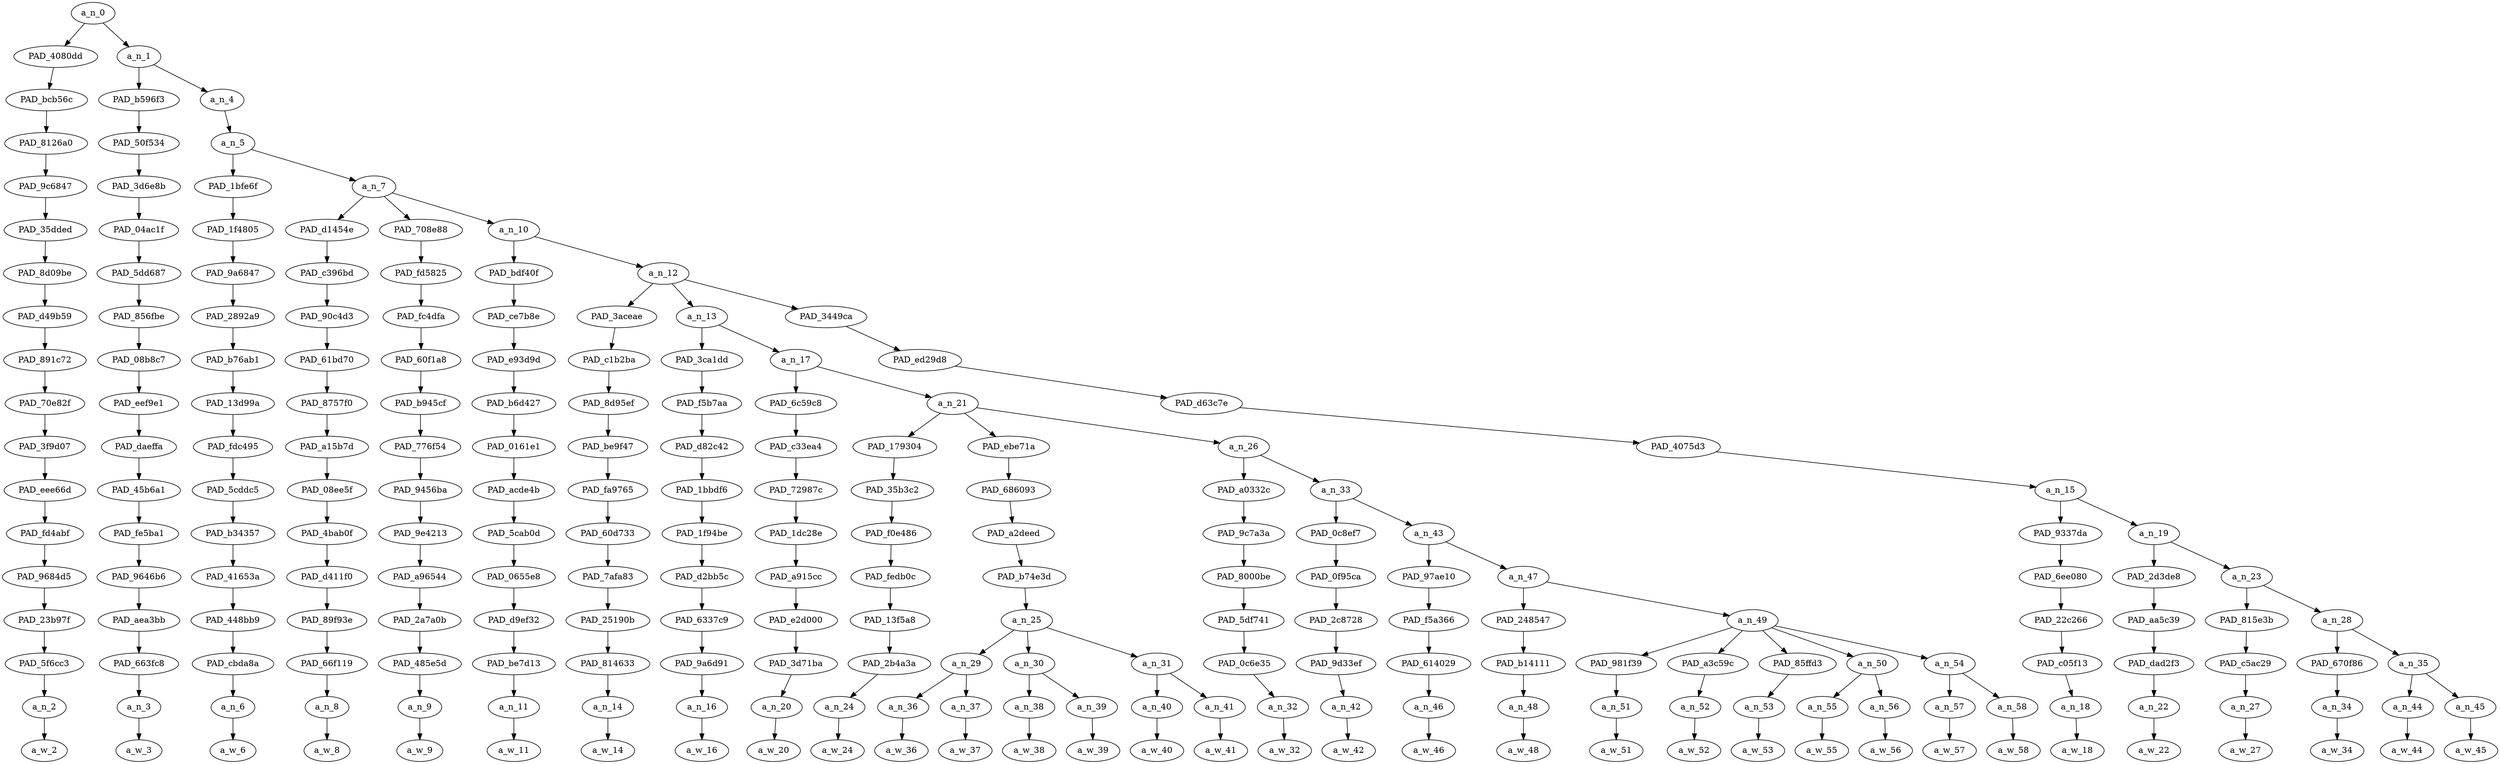 strict digraph "" {
	a_n_0	[div_dir=1,
		index=0,
		level=17,
		pos="16.82421875,17!",
		text_span="[0, 1, 2, 3, 4, 5, 6, 7, 8, 9, 10, 11, 12, 13, 14, 15, 16, 17, 18, 19, 20, 21, 22, 23, 24, 25, 26, 27, 28, 29, 30, 31, 32]",
		value=1.00000000];
	PAD_4080dd	[div_dir=-1,
		index=1,
		level=16,
		pos="32.0,16!",
		text_span="[32]",
		value=0.05615625];
	a_n_0 -> PAD_4080dd;
	a_n_1	[div_dir=1,
		index=0,
		level=16,
		pos="1.6484375,16!",
		text_span="[0, 1, 2, 3, 4, 5, 6, 7, 8, 9, 10, 11, 12, 13, 14, 15, 16, 17, 18, 19, 20, 21, 22, 23, 24, 25, 26, 27, 28, 29, 30, 31]",
		value=0.94365416];
	a_n_0 -> a_n_1;
	PAD_bcb56c	[div_dir=-1,
		index=2,
		level=15,
		pos="32.0,15!",
		text_span="[32]",
		value=0.05615625];
	PAD_4080dd -> PAD_bcb56c;
	PAD_8126a0	[div_dir=-1,
		index=2,
		level=14,
		pos="32.0,14!",
		text_span="[32]",
		value=0.05615625];
	PAD_bcb56c -> PAD_8126a0;
	PAD_9c6847	[div_dir=-1,
		index=3,
		level=13,
		pos="32.0,13!",
		text_span="[32]",
		value=0.05615625];
	PAD_8126a0 -> PAD_9c6847;
	PAD_35dded	[div_dir=-1,
		index=5,
		level=12,
		pos="32.0,12!",
		text_span="[32]",
		value=0.05615625];
	PAD_9c6847 -> PAD_35dded;
	PAD_8d09be	[div_dir=-1,
		index=6,
		level=11,
		pos="32.0,11!",
		text_span="[32]",
		value=0.05615625];
	PAD_35dded -> PAD_8d09be;
	PAD_d49b59	[div_dir=-1,
		index=8,
		level=10,
		pos="32.0,10!",
		text_span="[32]",
		value=0.05615625];
	PAD_8d09be -> PAD_d49b59;
	PAD_891c72	[div_dir=-1,
		index=9,
		level=9,
		pos="32.0,9!",
		text_span="[32]",
		value=0.05615625];
	PAD_d49b59 -> PAD_891c72;
	PAD_70e82f	[div_dir=-1,
		index=10,
		level=8,
		pos="32.0,8!",
		text_span="[32]",
		value=0.05615625];
	PAD_891c72 -> PAD_70e82f;
	PAD_3f9d07	[div_dir=-1,
		index=12,
		level=7,
		pos="32.0,7!",
		text_span="[32]",
		value=0.05615625];
	PAD_70e82f -> PAD_3f9d07;
	PAD_eee66d	[div_dir=-1,
		index=13,
		level=6,
		pos="32.0,6!",
		text_span="[32]",
		value=0.05615625];
	PAD_3f9d07 -> PAD_eee66d;
	PAD_fd4abf	[div_dir=-1,
		index=15,
		level=5,
		pos="32.0,5!",
		text_span="[32]",
		value=0.05615625];
	PAD_eee66d -> PAD_fd4abf;
	PAD_9684d5	[div_dir=-1,
		index=17,
		level=4,
		pos="32.0,4!",
		text_span="[32]",
		value=0.05615625];
	PAD_fd4abf -> PAD_9684d5;
	PAD_23b97f	[div_dir=-1,
		index=19,
		level=3,
		pos="32.0,3!",
		text_span="[32]",
		value=0.05615625];
	PAD_9684d5 -> PAD_23b97f;
	PAD_5f6cc3	[div_dir=-1,
		index=26,
		level=2,
		pos="32.0,2!",
		text_span="[32]",
		value=0.05615625];
	PAD_23b97f -> PAD_5f6cc3;
	a_n_2	[div_dir=-1,
		index=32,
		level=1,
		pos="32.0,1!",
		text_span="[32]",
		value=0.05615625];
	PAD_5f6cc3 -> a_n_2;
	a_w_2	[div_dir=0,
		index=32,
		level=0,
		pos="32,0!",
		text_span="[32]",
		value=🤔];
	a_n_2 -> a_w_2;
	PAD_b596f3	[div_dir=-1,
		index=0,
		level=15,
		pos="0.0,15!",
		text_span="[0]",
		value=0.03396525];
	a_n_1 -> PAD_b596f3;
	a_n_4	[div_dir=1,
		index=1,
		level=15,
		pos="3.296875,15!",
		text_span="[1, 2, 3, 4, 5, 6, 7, 8, 9, 10, 11, 12, 13, 14, 15, 16, 17, 18, 19, 20, 21, 22, 23, 24, 25, 26, 27, 28, 29, 30, 31]",
		value=0.90949479];
	a_n_1 -> a_n_4;
	PAD_50f534	[div_dir=-1,
		index=0,
		level=14,
		pos="0.0,14!",
		text_span="[0]",
		value=0.03396525];
	PAD_b596f3 -> PAD_50f534;
	PAD_3d6e8b	[div_dir=-1,
		index=0,
		level=13,
		pos="0.0,13!",
		text_span="[0]",
		value=0.03396525];
	PAD_50f534 -> PAD_3d6e8b;
	PAD_04ac1f	[div_dir=-1,
		index=0,
		level=12,
		pos="0.0,12!",
		text_span="[0]",
		value=0.03396525];
	PAD_3d6e8b -> PAD_04ac1f;
	PAD_5dd687	[div_dir=-1,
		index=0,
		level=11,
		pos="0.0,11!",
		text_span="[0]",
		value=0.03396525];
	PAD_04ac1f -> PAD_5dd687;
	PAD_856fbe	[div_dir=-1,
		index=0,
		level=10,
		pos="0.0,10!",
		text_span="[0]",
		value=0.03396525];
	PAD_5dd687 -> PAD_856fbe;
	PAD_08b8c7	[div_dir=-1,
		index=0,
		level=9,
		pos="0.0,9!",
		text_span="[0]",
		value=0.03396525];
	PAD_856fbe -> PAD_08b8c7;
	PAD_eef9e1	[div_dir=-1,
		index=0,
		level=8,
		pos="0.0,8!",
		text_span="[0]",
		value=0.03396525];
	PAD_08b8c7 -> PAD_eef9e1;
	PAD_daeffa	[div_dir=-1,
		index=0,
		level=7,
		pos="0.0,7!",
		text_span="[0]",
		value=0.03396525];
	PAD_eef9e1 -> PAD_daeffa;
	PAD_45b6a1	[div_dir=-1,
		index=0,
		level=6,
		pos="0.0,6!",
		text_span="[0]",
		value=0.03396525];
	PAD_daeffa -> PAD_45b6a1;
	PAD_fe5ba1	[div_dir=-1,
		index=0,
		level=5,
		pos="0.0,5!",
		text_span="[0]",
		value=0.03396525];
	PAD_45b6a1 -> PAD_fe5ba1;
	PAD_9646b6	[div_dir=-1,
		index=0,
		level=4,
		pos="0.0,4!",
		text_span="[0]",
		value=0.03396525];
	PAD_fe5ba1 -> PAD_9646b6;
	PAD_aea3bb	[div_dir=-1,
		index=0,
		level=3,
		pos="0.0,3!",
		text_span="[0]",
		value=0.03396525];
	PAD_9646b6 -> PAD_aea3bb;
	PAD_663fc8	[div_dir=-1,
		index=0,
		level=2,
		pos="0.0,2!",
		text_span="[0]",
		value=0.03396525];
	PAD_aea3bb -> PAD_663fc8;
	a_n_3	[div_dir=-1,
		index=0,
		level=1,
		pos="0.0,1!",
		text_span="[0]",
		value=0.03396525];
	PAD_663fc8 -> a_n_3;
	a_w_3	[div_dir=0,
		index=0,
		level=0,
		pos="0,0!",
		text_span="[0]",
		value=what];
	a_n_3 -> a_w_3;
	a_n_5	[div_dir=1,
		index=1,
		level=14,
		pos="3.296875,14!",
		text_span="[1, 2, 3, 4, 5, 6, 7, 8, 9, 10, 11, 12, 13, 14, 15, 16, 17, 18, 19, 20, 21, 22, 23, 24, 25, 26, 27, 28, 29, 30, 31]",
		value=0.90927951];
	a_n_4 -> a_n_5;
	PAD_1bfe6f	[div_dir=1,
		index=1,
		level=13,
		pos="1.0,13!",
		text_span="[1]",
		value=0.02795535];
	a_n_5 -> PAD_1bfe6f;
	a_n_7	[div_dir=1,
		index=2,
		level=13,
		pos="5.59375,13!",
		text_span="[2, 3, 4, 5, 6, 7, 8, 9, 10, 11, 12, 13, 14, 15, 16, 17, 18, 19, 20, 21, 22, 23, 24, 25, 26, 27, 28, 29, 30, 31]",
		value=0.88110889];
	a_n_5 -> a_n_7;
	PAD_1f4805	[div_dir=1,
		index=1,
		level=12,
		pos="1.0,12!",
		text_span="[1]",
		value=0.02795535];
	PAD_1bfe6f -> PAD_1f4805;
	PAD_9a6847	[div_dir=1,
		index=1,
		level=11,
		pos="1.0,11!",
		text_span="[1]",
		value=0.02795535];
	PAD_1f4805 -> PAD_9a6847;
	PAD_2892a9	[div_dir=1,
		index=1,
		level=10,
		pos="1.0,10!",
		text_span="[1]",
		value=0.02795535];
	PAD_9a6847 -> PAD_2892a9;
	PAD_b76ab1	[div_dir=1,
		index=1,
		level=9,
		pos="1.0,9!",
		text_span="[1]",
		value=0.02795535];
	PAD_2892a9 -> PAD_b76ab1;
	PAD_13d99a	[div_dir=1,
		index=1,
		level=8,
		pos="1.0,8!",
		text_span="[1]",
		value=0.02795535];
	PAD_b76ab1 -> PAD_13d99a;
	PAD_fdc495	[div_dir=1,
		index=1,
		level=7,
		pos="1.0,7!",
		text_span="[1]",
		value=0.02795535];
	PAD_13d99a -> PAD_fdc495;
	PAD_5cddc5	[div_dir=1,
		index=1,
		level=6,
		pos="1.0,6!",
		text_span="[1]",
		value=0.02795535];
	PAD_fdc495 -> PAD_5cddc5;
	PAD_b34357	[div_dir=1,
		index=1,
		level=5,
		pos="1.0,5!",
		text_span="[1]",
		value=0.02795535];
	PAD_5cddc5 -> PAD_b34357;
	PAD_41653a	[div_dir=1,
		index=1,
		level=4,
		pos="1.0,4!",
		text_span="[1]",
		value=0.02795535];
	PAD_b34357 -> PAD_41653a;
	PAD_448bb9	[div_dir=1,
		index=1,
		level=3,
		pos="1.0,3!",
		text_span="[1]",
		value=0.02795535];
	PAD_41653a -> PAD_448bb9;
	PAD_cbda8a	[div_dir=1,
		index=1,
		level=2,
		pos="1.0,2!",
		text_span="[1]",
		value=0.02795535];
	PAD_448bb9 -> PAD_cbda8a;
	a_n_6	[div_dir=1,
		index=1,
		level=1,
		pos="1.0,1!",
		text_span="[1]",
		value=0.02795535];
	PAD_cbda8a -> a_n_6;
	a_w_6	[div_dir=0,
		index=1,
		level=0,
		pos="1,0!",
		text_span="[1]",
		value=are];
	a_n_6 -> a_w_6;
	PAD_d1454e	[div_dir=1,
		index=2,
		level=12,
		pos="2.0,12!",
		text_span="[2]",
		value=0.02827298];
	a_n_7 -> PAD_d1454e;
	PAD_708e88	[div_dir=-1,
		index=3,
		level=12,
		pos="3.0,12!",
		text_span="[3]",
		value=0.03898736];
	a_n_7 -> PAD_708e88;
	a_n_10	[div_dir=1,
		index=4,
		level=12,
		pos="11.78125,12!",
		text_span="[4, 5, 6, 7, 8, 9, 10, 11, 12, 13, 14, 15, 16, 17, 18, 19, 20, 21, 22, 23, 24, 25, 26, 27, 28, 29, 30, 31]",
		value=0.81364826];
	a_n_7 -> a_n_10;
	PAD_c396bd	[div_dir=1,
		index=2,
		level=11,
		pos="2.0,11!",
		text_span="[2]",
		value=0.02827298];
	PAD_d1454e -> PAD_c396bd;
	PAD_90c4d3	[div_dir=1,
		index=2,
		level=10,
		pos="2.0,10!",
		text_span="[2]",
		value=0.02827298];
	PAD_c396bd -> PAD_90c4d3;
	PAD_61bd70	[div_dir=1,
		index=2,
		level=9,
		pos="2.0,9!",
		text_span="[2]",
		value=0.02827298];
	PAD_90c4d3 -> PAD_61bd70;
	PAD_8757f0	[div_dir=1,
		index=2,
		level=8,
		pos="2.0,8!",
		text_span="[2]",
		value=0.02827298];
	PAD_61bd70 -> PAD_8757f0;
	PAD_a15b7d	[div_dir=1,
		index=2,
		level=7,
		pos="2.0,7!",
		text_span="[2]",
		value=0.02827298];
	PAD_8757f0 -> PAD_a15b7d;
	PAD_08ee5f	[div_dir=1,
		index=2,
		level=6,
		pos="2.0,6!",
		text_span="[2]",
		value=0.02827298];
	PAD_a15b7d -> PAD_08ee5f;
	PAD_4bab0f	[div_dir=1,
		index=2,
		level=5,
		pos="2.0,5!",
		text_span="[2]",
		value=0.02827298];
	PAD_08ee5f -> PAD_4bab0f;
	PAD_d411f0	[div_dir=1,
		index=2,
		level=4,
		pos="2.0,4!",
		text_span="[2]",
		value=0.02827298];
	PAD_4bab0f -> PAD_d411f0;
	PAD_89f93e	[div_dir=1,
		index=2,
		level=3,
		pos="2.0,3!",
		text_span="[2]",
		value=0.02827298];
	PAD_d411f0 -> PAD_89f93e;
	PAD_66f119	[div_dir=1,
		index=2,
		level=2,
		pos="2.0,2!",
		text_span="[2]",
		value=0.02827298];
	PAD_89f93e -> PAD_66f119;
	a_n_8	[div_dir=1,
		index=2,
		level=1,
		pos="2.0,1!",
		text_span="[2]",
		value=0.02827298];
	PAD_66f119 -> a_n_8;
	a_w_8	[div_dir=0,
		index=2,
		level=0,
		pos="2,0!",
		text_span="[2]",
		value=the];
	a_n_8 -> a_w_8;
	PAD_fd5825	[div_dir=-1,
		index=3,
		level=11,
		pos="3.0,11!",
		text_span="[3]",
		value=0.03898736];
	PAD_708e88 -> PAD_fd5825;
	PAD_fc4dfa	[div_dir=-1,
		index=3,
		level=10,
		pos="3.0,10!",
		text_span="[3]",
		value=0.03898736];
	PAD_fd5825 -> PAD_fc4dfa;
	PAD_60f1a8	[div_dir=-1,
		index=3,
		level=9,
		pos="3.0,9!",
		text_span="[3]",
		value=0.03898736];
	PAD_fc4dfa -> PAD_60f1a8;
	PAD_b945cf	[div_dir=-1,
		index=3,
		level=8,
		pos="3.0,8!",
		text_span="[3]",
		value=0.03898736];
	PAD_60f1a8 -> PAD_b945cf;
	PAD_776f54	[div_dir=-1,
		index=3,
		level=7,
		pos="3.0,7!",
		text_span="[3]",
		value=0.03898736];
	PAD_b945cf -> PAD_776f54;
	PAD_9456ba	[div_dir=-1,
		index=3,
		level=6,
		pos="3.0,6!",
		text_span="[3]",
		value=0.03898736];
	PAD_776f54 -> PAD_9456ba;
	PAD_9e4213	[div_dir=-1,
		index=3,
		level=5,
		pos="3.0,5!",
		text_span="[3]",
		value=0.03898736];
	PAD_9456ba -> PAD_9e4213;
	PAD_a96544	[div_dir=-1,
		index=3,
		level=4,
		pos="3.0,4!",
		text_span="[3]",
		value=0.03898736];
	PAD_9e4213 -> PAD_a96544;
	PAD_2a7a0b	[div_dir=-1,
		index=3,
		level=3,
		pos="3.0,3!",
		text_span="[3]",
		value=0.03898736];
	PAD_a96544 -> PAD_2a7a0b;
	PAD_485e5d	[div_dir=-1,
		index=3,
		level=2,
		pos="3.0,2!",
		text_span="[3]",
		value=0.03898736];
	PAD_2a7a0b -> PAD_485e5d;
	a_n_9	[div_dir=-1,
		index=3,
		level=1,
		pos="3.0,1!",
		text_span="[3]",
		value=0.03898736];
	PAD_485e5d -> a_n_9;
	a_w_9	[div_dir=0,
		index=3,
		level=0,
		pos="3,0!",
		text_span="[3]",
		value=odds];
	a_n_9 -> a_w_9;
	PAD_bdf40f	[div_dir=-1,
		index=4,
		level=11,
		pos="4.0,11!",
		text_span="[4]",
		value=0.02332048];
	a_n_10 -> PAD_bdf40f;
	a_n_12	[div_dir=1,
		index=5,
		level=11,
		pos="19.5625,11!",
		text_span="[5, 6, 7, 8, 9, 10, 11, 12, 13, 14, 15, 16, 17, 18, 19, 20, 21, 22, 23, 24, 25, 26, 27, 28, 29, 30, 31]",
		value=0.79009900];
	a_n_10 -> a_n_12;
	PAD_ce7b8e	[div_dir=-1,
		index=4,
		level=10,
		pos="4.0,10!",
		text_span="[4]",
		value=0.02332048];
	PAD_bdf40f -> PAD_ce7b8e;
	PAD_e93d9d	[div_dir=-1,
		index=4,
		level=9,
		pos="4.0,9!",
		text_span="[4]",
		value=0.02332048];
	PAD_ce7b8e -> PAD_e93d9d;
	PAD_b6d427	[div_dir=-1,
		index=4,
		level=8,
		pos="4.0,8!",
		text_span="[4]",
		value=0.02332048];
	PAD_e93d9d -> PAD_b6d427;
	PAD_0161e1	[div_dir=-1,
		index=4,
		level=7,
		pos="4.0,7!",
		text_span="[4]",
		value=0.02332048];
	PAD_b6d427 -> PAD_0161e1;
	PAD_acde4b	[div_dir=-1,
		index=4,
		level=6,
		pos="4.0,6!",
		text_span="[4]",
		value=0.02332048];
	PAD_0161e1 -> PAD_acde4b;
	PAD_5cab0d	[div_dir=-1,
		index=4,
		level=5,
		pos="4.0,5!",
		text_span="[4]",
		value=0.02332048];
	PAD_acde4b -> PAD_5cab0d;
	PAD_0655e8	[div_dir=-1,
		index=4,
		level=4,
		pos="4.0,4!",
		text_span="[4]",
		value=0.02332048];
	PAD_5cab0d -> PAD_0655e8;
	PAD_d9ef32	[div_dir=-1,
		index=4,
		level=3,
		pos="4.0,3!",
		text_span="[4]",
		value=0.02332048];
	PAD_0655e8 -> PAD_d9ef32;
	PAD_be7d13	[div_dir=-1,
		index=4,
		level=2,
		pos="4.0,2!",
		text_span="[4]",
		value=0.02332048];
	PAD_d9ef32 -> PAD_be7d13;
	a_n_11	[div_dir=-1,
		index=4,
		level=1,
		pos="4.0,1!",
		text_span="[4]",
		value=0.02332048];
	PAD_be7d13 -> a_n_11;
	a_w_11	[div_dir=0,
		index=4,
		level=0,
		pos="4,0!",
		text_span="[4]",
		value=that];
	a_n_11 -> a_w_11;
	PAD_3aceae	[div_dir=1,
		index=6,
		level=10,
		pos="25.0,10!",
		text_span="[25]",
		value=0.02080558];
	a_n_12 -> PAD_3aceae;
	a_n_13	[div_dir=1,
		index=5,
		level=10,
		pos="6.71875,10!",
		text_span="[5, 6, 7, 8, 9, 10, 11, 12, 13, 14, 15, 16, 17, 18, 19, 20, 21, 22, 23, 24]",
		value=0.57726051];
	a_n_12 -> a_n_13;
	PAD_3449ca	[div_dir=-1,
		index=7,
		level=10,
		pos="26.96875,10!",
		text_span="[26, 27, 28, 29, 30, 31]",
		value=0.19179732];
	a_n_12 -> PAD_3449ca;
	PAD_c1b2ba	[div_dir=1,
		index=7,
		level=9,
		pos="25.0,9!",
		text_span="[25]",
		value=0.02080558];
	PAD_3aceae -> PAD_c1b2ba;
	PAD_8d95ef	[div_dir=1,
		index=8,
		level=8,
		pos="25.0,8!",
		text_span="[25]",
		value=0.02080558];
	PAD_c1b2ba -> PAD_8d95ef;
	PAD_be9f47	[div_dir=1,
		index=10,
		level=7,
		pos="25.0,7!",
		text_span="[25]",
		value=0.02080558];
	PAD_8d95ef -> PAD_be9f47;
	PAD_fa9765	[div_dir=1,
		index=11,
		level=6,
		pos="25.0,6!",
		text_span="[25]",
		value=0.02080558];
	PAD_be9f47 -> PAD_fa9765;
	PAD_60d733	[div_dir=1,
		index=12,
		level=5,
		pos="25.0,5!",
		text_span="[25]",
		value=0.02080558];
	PAD_fa9765 -> PAD_60d733;
	PAD_7afa83	[div_dir=1,
		index=13,
		level=4,
		pos="25.0,4!",
		text_span="[25]",
		value=0.02080558];
	PAD_60d733 -> PAD_7afa83;
	PAD_25190b	[div_dir=1,
		index=14,
		level=3,
		pos="25.0,3!",
		text_span="[25]",
		value=0.02080558];
	PAD_7afa83 -> PAD_25190b;
	PAD_814633	[div_dir=1,
		index=20,
		level=2,
		pos="25.0,2!",
		text_span="[25]",
		value=0.02080558];
	PAD_25190b -> PAD_814633;
	a_n_14	[div_dir=1,
		index=25,
		level=1,
		pos="25.0,1!",
		text_span="[25]",
		value=0.02080558];
	PAD_814633 -> a_n_14;
	a_w_14	[div_dir=0,
		index=25,
		level=0,
		pos="25,0!",
		text_span="[25]",
		value=but];
	a_n_14 -> a_w_14;
	PAD_3ca1dd	[div_dir=-1,
		index=5,
		level=9,
		pos="5.0,9!",
		text_span="[5]",
		value=0.02216115];
	a_n_13 -> PAD_3ca1dd;
	a_n_17	[div_dir=1,
		index=6,
		level=9,
		pos="8.4375,9!",
		text_span="[6, 7, 8, 9, 10, 11, 12, 13, 14, 15, 16, 17, 18, 19, 20, 21, 22, 23, 24]",
		value=0.55476610];
	a_n_13 -> a_n_17;
	PAD_f5b7aa	[div_dir=-1,
		index=5,
		level=8,
		pos="5.0,8!",
		text_span="[5]",
		value=0.02216115];
	PAD_3ca1dd -> PAD_f5b7aa;
	PAD_d82c42	[div_dir=-1,
		index=5,
		level=7,
		pos="5.0,7!",
		text_span="[5]",
		value=0.02216115];
	PAD_f5b7aa -> PAD_d82c42;
	PAD_1bbdf6	[div_dir=-1,
		index=5,
		level=6,
		pos="5.0,6!",
		text_span="[5]",
		value=0.02216115];
	PAD_d82c42 -> PAD_1bbdf6;
	PAD_1f94be	[div_dir=-1,
		index=5,
		level=5,
		pos="5.0,5!",
		text_span="[5]",
		value=0.02216115];
	PAD_1bbdf6 -> PAD_1f94be;
	PAD_d2bb5c	[div_dir=-1,
		index=5,
		level=4,
		pos="5.0,4!",
		text_span="[5]",
		value=0.02216115];
	PAD_1f94be -> PAD_d2bb5c;
	PAD_6337c9	[div_dir=-1,
		index=5,
		level=3,
		pos="5.0,3!",
		text_span="[5]",
		value=0.02216115];
	PAD_d2bb5c -> PAD_6337c9;
	PAD_9a6d91	[div_dir=-1,
		index=5,
		level=2,
		pos="5.0,2!",
		text_span="[5]",
		value=0.02216115];
	PAD_6337c9 -> PAD_9a6d91;
	a_n_16	[div_dir=-1,
		index=5,
		level=1,
		pos="5.0,1!",
		text_span="[5]",
		value=0.02216115];
	PAD_9a6d91 -> a_n_16;
	a_w_16	[div_dir=0,
		index=5,
		level=0,
		pos="5,0!",
		text_span="[5]",
		value=there];
	a_n_16 -> a_w_16;
	PAD_6c59c8	[div_dir=-1,
		index=6,
		level=8,
		pos="6.0,8!",
		text_span="[6]",
		value=0.02045126];
	a_n_17 -> PAD_6c59c8;
	a_n_21	[div_dir=1,
		index=7,
		level=8,
		pos="10.875,8!",
		text_span="[7, 8, 9, 10, 11, 12, 13, 14, 15, 16, 17, 18, 19, 20, 21, 22, 23, 24]",
		value=0.53396444];
	a_n_17 -> a_n_21;
	PAD_c33ea4	[div_dir=-1,
		index=6,
		level=7,
		pos="6.0,7!",
		text_span="[6]",
		value=0.02045126];
	PAD_6c59c8 -> PAD_c33ea4;
	PAD_72987c	[div_dir=-1,
		index=6,
		level=6,
		pos="6.0,6!",
		text_span="[6]",
		value=0.02045126];
	PAD_c33ea4 -> PAD_72987c;
	PAD_1dc28e	[div_dir=-1,
		index=6,
		level=5,
		pos="6.0,5!",
		text_span="[6]",
		value=0.02045126];
	PAD_72987c -> PAD_1dc28e;
	PAD_a915cc	[div_dir=-1,
		index=6,
		level=4,
		pos="6.0,4!",
		text_span="[6]",
		value=0.02045126];
	PAD_1dc28e -> PAD_a915cc;
	PAD_e2d000	[div_dir=-1,
		index=6,
		level=3,
		pos="6.0,3!",
		text_span="[6]",
		value=0.02045126];
	PAD_a915cc -> PAD_e2d000;
	PAD_3d71ba	[div_dir=-1,
		index=6,
		level=2,
		pos="6.0,2!",
		text_span="[6]",
		value=0.02045126];
	PAD_e2d000 -> PAD_3d71ba;
	a_n_20	[div_dir=-1,
		index=6,
		level=1,
		pos="6.0,1!",
		text_span="[6]",
		value=0.02045126];
	PAD_3d71ba -> a_n_20;
	a_w_20	[div_dir=0,
		index=6,
		level=0,
		pos="6,0!",
		text_span="[6]",
		value=ll];
	a_n_20 -> a_w_20;
	PAD_179304	[div_dir=-1,
		index=7,
		level=7,
		pos="7.0,7!",
		text_span="[7]",
		value=0.02246092];
	a_n_21 -> PAD_179304;
	PAD_ebe71a	[div_dir=1,
		index=8,
		level=7,
		pos="10.5,7!",
		text_span="[8, 9, 10, 11, 12, 13]",
		value=0.22619570];
	a_n_21 -> PAD_ebe71a;
	a_n_26	[div_dir=1,
		index=9,
		level=7,
		pos="15.125,7!",
		text_span="[14, 15, 16, 17, 18, 19, 20, 21, 22, 23, 24]",
		value=0.28494195];
	a_n_21 -> a_n_26;
	PAD_35b3c2	[div_dir=-1,
		index=7,
		level=6,
		pos="7.0,6!",
		text_span="[7]",
		value=0.02246092];
	PAD_179304 -> PAD_35b3c2;
	PAD_f0e486	[div_dir=-1,
		index=7,
		level=5,
		pos="7.0,5!",
		text_span="[7]",
		value=0.02246092];
	PAD_35b3c2 -> PAD_f0e486;
	PAD_fedb0c	[div_dir=-1,
		index=7,
		level=4,
		pos="7.0,4!",
		text_span="[7]",
		value=0.02246092];
	PAD_f0e486 -> PAD_fedb0c;
	PAD_13f5a8	[div_dir=-1,
		index=7,
		level=3,
		pos="7.0,3!",
		text_span="[7]",
		value=0.02246092];
	PAD_fedb0c -> PAD_13f5a8;
	PAD_2b4a3a	[div_dir=-1,
		index=7,
		level=2,
		pos="7.0,2!",
		text_span="[7]",
		value=0.02246092];
	PAD_13f5a8 -> PAD_2b4a3a;
	a_n_24	[div_dir=-1,
		index=7,
		level=1,
		pos="7.0,1!",
		text_span="[7]",
		value=0.02246092];
	PAD_2b4a3a -> a_n_24;
	a_w_24	[div_dir=0,
		index=7,
		level=0,
		pos="7,0!",
		text_span="[7]",
		value=be];
	a_n_24 -> a_w_24;
	PAD_686093	[div_dir=1,
		index=8,
		level=6,
		pos="10.5,6!",
		text_span="[8, 9, 10, 11, 12, 13]",
		value=0.22619570];
	PAD_ebe71a -> PAD_686093;
	PAD_a2deed	[div_dir=1,
		index=8,
		level=5,
		pos="10.5,5!",
		text_span="[8, 9, 10, 11, 12, 13]",
		value=0.22619570];
	PAD_686093 -> PAD_a2deed;
	PAD_b74e3d	[div_dir=1,
		index=8,
		level=4,
		pos="10.5,4!",
		text_span="[8, 9, 10, 11, 12, 13]",
		value=0.22619570];
	PAD_a2deed -> PAD_b74e3d;
	a_n_25	[div_dir=1,
		index=8,
		level=3,
		pos="10.5,3!",
		text_span="[8, 9, 10, 11, 12, 13]",
		value=0.22619570];
	PAD_b74e3d -> a_n_25;
	a_n_29	[div_dir=1,
		index=8,
		level=2,
		pos="8.5,2!",
		text_span="[8, 9]",
		value=0.06940296];
	a_n_25 -> a_n_29;
	a_n_30	[div_dir=1,
		index=9,
		level=2,
		pos="10.5,2!",
		text_span="[10, 11]",
		value=0.08153683];
	a_n_25 -> a_n_30;
	a_n_31	[div_dir=1,
		index=10,
		level=2,
		pos="12.5,2!",
		text_span="[12, 13]",
		value=0.07502491];
	a_n_25 -> a_n_31;
	a_n_36	[div_dir=1,
		index=8,
		level=1,
		pos="8.0,1!",
		text_span="[8]",
		value=0.02356989];
	a_n_29 -> a_n_36;
	a_n_37	[div_dir=1,
		index=9,
		level=1,
		pos="9.0,1!",
		text_span="[9]",
		value=0.04577003];
	a_n_29 -> a_n_37;
	a_w_36	[div_dir=0,
		index=8,
		level=0,
		pos="8,0!",
		text_span="[8]",
		value=more];
	a_n_36 -> a_w_36;
	a_w_37	[div_dir=0,
		index=9,
		level=0,
		pos="9,0!",
		text_span="[9]",
		value=hostility];
	a_n_37 -> a_w_37;
	a_n_38	[div_dir=1,
		index=10,
		level=1,
		pos="10.0,1!",
		text_span="[10]",
		value=0.02739608];
	a_n_30 -> a_n_38;
	a_n_39	[div_dir=1,
		index=11,
		level=1,
		pos="11.0,1!",
		text_span="[11]",
		value=0.05405912];
	a_n_30 -> a_n_39;
	a_w_38	[div_dir=0,
		index=10,
		level=0,
		pos="10,0!",
		text_span="[10]",
		value=to];
	a_n_38 -> a_w_38;
	a_w_39	[div_dir=0,
		index=11,
		level=0,
		pos="11,0!",
		text_span="[11]",
		value=women];
	a_n_39 -> a_w_39;
	a_n_40	[div_dir=1,
		index=12,
		level=1,
		pos="12.0,1!",
		text_span="[12]",
		value=0.02680413];
	a_n_31 -> a_n_40;
	a_n_41	[div_dir=1,
		index=13,
		level=1,
		pos="13.0,1!",
		text_span="[13]",
		value=0.04796668];
	a_n_31 -> a_n_41;
	a_w_40	[div_dir=0,
		index=12,
		level=0,
		pos="12,0!",
		text_span="[12]",
		value=in];
	a_n_40 -> a_w_40;
	a_w_41	[div_dir=0,
		index=13,
		level=0,
		pos="13,0!",
		text_span="[13]",
		value=politics];
	a_n_41 -> a_w_41;
	PAD_a0332c	[div_dir=1,
		index=9,
		level=6,
		pos="14.0,6!",
		text_span="[14]",
		value=0.02603481];
	a_n_26 -> PAD_a0332c;
	a_n_33	[div_dir=1,
		index=10,
		level=6,
		pos="16.25,6!",
		text_span="[15, 16, 17, 18, 19, 20, 21, 22, 23, 24]",
		value=0.25859411];
	a_n_26 -> a_n_33;
	PAD_9c7a3a	[div_dir=1,
		index=9,
		level=5,
		pos="14.0,5!",
		text_span="[14]",
		value=0.02603481];
	PAD_a0332c -> PAD_9c7a3a;
	PAD_8000be	[div_dir=1,
		index=9,
		level=4,
		pos="14.0,4!",
		text_span="[14]",
		value=0.02603481];
	PAD_9c7a3a -> PAD_8000be;
	PAD_5df741	[div_dir=1,
		index=9,
		level=3,
		pos="14.0,3!",
		text_span="[14]",
		value=0.02603481];
	PAD_8000be -> PAD_5df741;
	PAD_0c6e35	[div_dir=1,
		index=11,
		level=2,
		pos="14.0,2!",
		text_span="[14]",
		value=0.02603481];
	PAD_5df741 -> PAD_0c6e35;
	a_n_32	[div_dir=1,
		index=14,
		level=1,
		pos="14.0,1!",
		text_span="[14]",
		value=0.02603481];
	PAD_0c6e35 -> a_n_32;
	a_w_32	[div_dir=0,
		index=14,
		level=0,
		pos="14,0!",
		text_span="[14]",
		value=after];
	a_n_32 -> a_w_32;
	PAD_0c8ef7	[div_dir=1,
		index=10,
		level=5,
		pos="15.0,5!",
		text_span="[15]",
		value=0.02677291];
	a_n_33 -> PAD_0c8ef7;
	a_n_43	[div_dir=1,
		index=11,
		level=5,
		pos="17.5,5!",
		text_span="[16, 17, 18, 19, 20, 21, 22, 23, 24]",
		value=0.23154054];
	a_n_33 -> a_n_43;
	PAD_0f95ca	[div_dir=1,
		index=10,
		level=4,
		pos="15.0,4!",
		text_span="[15]",
		value=0.02677291];
	PAD_0c8ef7 -> PAD_0f95ca;
	PAD_2c8728	[div_dir=1,
		index=10,
		level=3,
		pos="15.0,3!",
		text_span="[15]",
		value=0.02677291];
	PAD_0f95ca -> PAD_2c8728;
	PAD_9d33ef	[div_dir=1,
		index=12,
		level=2,
		pos="15.0,2!",
		text_span="[15]",
		value=0.02677291];
	PAD_2c8728 -> PAD_9d33ef;
	a_n_42	[div_dir=1,
		index=15,
		level=1,
		pos="15.0,1!",
		text_span="[15]",
		value=0.02677291];
	PAD_9d33ef -> a_n_42;
	a_w_42	[div_dir=0,
		index=15,
		level=0,
		pos="15,0!",
		text_span="[15]",
		value=we];
	a_n_42 -> a_w_42;
	PAD_97ae10	[div_dir=1,
		index=11,
		level=4,
		pos="16.0,4!",
		text_span="[16]",
		value=0.02890986];
	a_n_43 -> PAD_97ae10;
	a_n_47	[div_dir=1,
		index=12,
		level=4,
		pos="19.0,4!",
		text_span="[17, 18, 19, 20, 21, 22, 23, 24]",
		value=0.20235257];
	a_n_43 -> a_n_47;
	PAD_f5a366	[div_dir=1,
		index=11,
		level=3,
		pos="16.0,3!",
		text_span="[16]",
		value=0.02890986];
	PAD_97ae10 -> PAD_f5a366;
	PAD_614029	[div_dir=1,
		index=13,
		level=2,
		pos="16.0,2!",
		text_span="[16]",
		value=0.02890986];
	PAD_f5a366 -> PAD_614029;
	a_n_46	[div_dir=1,
		index=16,
		level=1,
		pos="16.0,1!",
		text_span="[16]",
		value=0.02890986];
	PAD_614029 -> a_n_46;
	a_w_46	[div_dir=0,
		index=16,
		level=0,
		pos="16,0!",
		text_span="[16]",
		value=emerge];
	a_n_46 -> a_w_46;
	PAD_248547	[div_dir=1,
		index=12,
		level=3,
		pos="17.0,3!",
		text_span="[17]",
		value=0.02365309];
	a_n_47 -> PAD_248547;
	a_n_49	[div_dir=1,
		index=13,
		level=3,
		pos="21.0,3!",
		text_span="[18, 19, 20, 21, 22, 23, 24]",
		value=0.17845521];
	a_n_47 -> a_n_49;
	PAD_b14111	[div_dir=1,
		index=14,
		level=2,
		pos="17.0,2!",
		text_span="[17]",
		value=0.02365309];
	PAD_248547 -> PAD_b14111;
	a_n_48	[div_dir=1,
		index=17,
		level=1,
		pos="17.0,1!",
		text_span="[17]",
		value=0.02365309];
	PAD_b14111 -> a_n_48;
	a_w_48	[div_dir=0,
		index=17,
		level=0,
		pos="17,0!",
		text_span="[17]",
		value=from];
	a_n_48 -> a_w_48;
	PAD_981f39	[div_dir=1,
		index=16,
		level=2,
		pos="20.0,2!",
		text_span="[20]",
		value=0.02645030];
	a_n_49 -> PAD_981f39;
	PAD_a3c59c	[div_dir=1,
		index=17,
		level=2,
		pos="21.0,2!",
		text_span="[21]",
		value=0.02503130];
	a_n_49 -> PAD_a3c59c;
	PAD_85ffd3	[div_dir=1,
		index=18,
		level=2,
		pos="22.0,2!",
		text_span="[22]",
		value=0.02757360];
	a_n_49 -> PAD_85ffd3;
	a_n_50	[div_dir=1,
		index=15,
		level=2,
		pos="18.5,2!",
		text_span="[18, 19]",
		value=0.05019914];
	a_n_49 -> a_n_50;
	a_n_54	[div_dir=1,
		index=19,
		level=2,
		pos="23.5,2!",
		text_span="[23, 24]",
		value=0.04900632];
	a_n_49 -> a_n_54;
	a_n_51	[div_dir=1,
		index=20,
		level=1,
		pos="20.0,1!",
		text_span="[20]",
		value=0.02645030];
	PAD_981f39 -> a_n_51;
	a_w_51	[div_dir=0,
		index=20,
		level=0,
		pos="20,0!",
		text_span="[20]",
		value=already];
	a_n_51 -> a_w_51;
	a_n_52	[div_dir=1,
		index=21,
		level=1,
		pos="21.0,1!",
		text_span="[21]",
		value=0.02503130];
	PAD_a3c59c -> a_n_52;
	a_w_52	[div_dir=0,
		index=21,
		level=0,
		pos="21,0!",
		text_span="[21]",
		value=quite];
	a_n_52 -> a_w_52;
	a_n_53	[div_dir=1,
		index=22,
		level=1,
		pos="22.0,1!",
		text_span="[22]",
		value=0.02757360];
	PAD_85ffd3 -> a_n_53;
	a_w_53	[div_dir=0,
		index=22,
		level=0,
		pos="22,0!",
		text_span="[22]",
		value=present];
	a_n_53 -> a_w_53;
	a_n_55	[div_dir=1,
		index=18,
		level=1,
		pos="18.0,1!",
		text_span="[18]",
		value=0.02518888];
	a_n_50 -> a_n_55;
	a_n_56	[div_dir=-1,
		index=19,
		level=1,
		pos="19.0,1!",
		text_span="[19]",
		value=0.02497376];
	a_n_50 -> a_n_56;
	a_w_55	[div_dir=0,
		index=18,
		level=0,
		pos="18,0!",
		text_span="[18]",
		value=this];
	a_n_55 -> a_w_55;
	a_w_56	[div_dir=0,
		index=19,
		level=0,
		pos="19,0!",
		text_span="[19]",
		value=it];
	a_n_56 -> a_w_56;
	a_n_57	[div_dir=1,
		index=23,
		level=1,
		pos="23.0,1!",
		text_span="[23]",
		value=0.02421657];
	a_n_54 -> a_n_57;
	a_n_58	[div_dir=1,
		index=24,
		level=1,
		pos="24.0,1!",
		text_span="[24]",
		value=0.02464028];
	a_n_54 -> a_n_58;
	a_w_57	[div_dir=0,
		index=23,
		level=0,
		pos="23,0!",
		text_span="[23]",
		value=on];
	a_n_57 -> a_w_57;
	a_w_58	[div_dir=0,
		index=24,
		level=0,
		pos="24,0!",
		text_span="[24]",
		value=here];
	a_n_58 -> a_w_58;
	PAD_ed29d8	[div_dir=-1,
		index=8,
		level=9,
		pos="26.96875,9!",
		text_span="[26, 27, 28, 29, 30, 31]",
		value=0.19179732];
	PAD_3449ca -> PAD_ed29d8;
	PAD_d63c7e	[div_dir=-1,
		index=9,
		level=8,
		pos="26.96875,8!",
		text_span="[26, 27, 28, 29, 30, 31]",
		value=0.19179732];
	PAD_ed29d8 -> PAD_d63c7e;
	PAD_4075d3	[div_dir=-1,
		index=11,
		level=7,
		pos="26.96875,7!",
		text_span="[26, 27, 28, 29, 30, 31]",
		value=0.19179732];
	PAD_d63c7e -> PAD_4075d3;
	a_n_15	[div_dir=-1,
		index=12,
		level=6,
		pos="26.96875,6!",
		text_span="[26, 27, 28, 29, 30, 31]",
		value=0.19179732];
	PAD_4075d3 -> a_n_15;
	PAD_9337da	[div_dir=-1,
		index=13,
		level=5,
		pos="26.0,5!",
		text_span="[26]",
		value=0.02766224];
	a_n_15 -> PAD_9337da;
	a_n_19	[div_dir=-1,
		index=14,
		level=5,
		pos="27.9375,5!",
		text_span="[27, 28, 29, 30, 31]",
		value=0.16401421];
	a_n_15 -> a_n_19;
	PAD_6ee080	[div_dir=-1,
		index=14,
		level=4,
		pos="26.0,4!",
		text_span="[26]",
		value=0.02766224];
	PAD_9337da -> PAD_6ee080;
	PAD_22c266	[div_dir=-1,
		index=15,
		level=3,
		pos="26.0,3!",
		text_span="[26]",
		value=0.02766224];
	PAD_6ee080 -> PAD_22c266;
	PAD_c05f13	[div_dir=-1,
		index=21,
		level=2,
		pos="26.0,2!",
		text_span="[26]",
		value=0.02766224];
	PAD_22c266 -> PAD_c05f13;
	a_n_18	[div_dir=-1,
		index=26,
		level=1,
		pos="26.0,1!",
		text_span="[26]",
		value=0.02766224];
	PAD_c05f13 -> a_n_18;
	a_w_18	[div_dir=0,
		index=26,
		level=0,
		pos="26,0!",
		text_span="[26]",
		value=we1];
	a_n_18 -> a_w_18;
	PAD_2d3de8	[div_dir=-1,
		index=15,
		level=4,
		pos="27.0,4!",
		text_span="[27]",
		value=0.02433187];
	a_n_19 -> PAD_2d3de8;
	a_n_23	[div_dir=-1,
		index=16,
		level=4,
		pos="28.875,4!",
		text_span="[28, 29, 30, 31]",
		value=0.13963723];
	a_n_19 -> a_n_23;
	PAD_aa5c39	[div_dir=-1,
		index=16,
		level=3,
		pos="27.0,3!",
		text_span="[27]",
		value=0.02433187];
	PAD_2d3de8 -> PAD_aa5c39;
	PAD_dad2f3	[div_dir=-1,
		index=22,
		level=2,
		pos="27.0,2!",
		text_span="[27]",
		value=0.02433187];
	PAD_aa5c39 -> PAD_dad2f3;
	a_n_22	[div_dir=-1,
		index=27,
		level=1,
		pos="27.0,1!",
		text_span="[27]",
		value=0.02433187];
	PAD_dad2f3 -> a_n_22;
	a_w_22	[div_dir=0,
		index=27,
		level=0,
		pos="27,0!",
		text_span="[27]",
		value=are1];
	a_n_22 -> a_w_22;
	PAD_815e3b	[div_dir=1,
		index=17,
		level=3,
		pos="28.0,3!",
		text_span="[28]",
		value=0.02532695];
	a_n_23 -> PAD_815e3b;
	a_n_28	[div_dir=-1,
		index=18,
		level=3,
		pos="29.75,3!",
		text_span="[29, 30, 31]",
		value=0.11428524];
	a_n_23 -> a_n_28;
	PAD_c5ac29	[div_dir=1,
		index=23,
		level=2,
		pos="28.0,2!",
		text_span="[28]",
		value=0.02532695];
	PAD_815e3b -> PAD_c5ac29;
	a_n_27	[div_dir=1,
		index=28,
		level=1,
		pos="28.0,1!",
		text_span="[28]",
		value=0.02532695];
	PAD_c5ac29 -> a_n_27;
	a_w_27	[div_dir=0,
		index=28,
		level=0,
		pos="28,0!",
		text_span="[28]",
		value=something];
	a_n_27 -> a_w_27;
	PAD_670f86	[div_dir=-1,
		index=24,
		level=2,
		pos="29.0,2!",
		text_span="[29]",
		value=0.02314740];
	a_n_28 -> PAD_670f86;
	a_n_35	[div_dir=-1,
		index=25,
		level=2,
		pos="30.5,2!",
		text_span="[30, 31]",
		value=0.09102268];
	a_n_28 -> a_n_35;
	a_n_34	[div_dir=-1,
		index=29,
		level=1,
		pos="29.0,1!",
		text_span="[29]",
		value=0.02314740];
	PAD_670f86 -> a_n_34;
	a_w_34	[div_dir=0,
		index=29,
		level=0,
		pos="29,0!",
		text_span="[29]",
		value=of];
	a_n_34 -> a_w_34;
	a_n_44	[div_dir=-1,
		index=30,
		level=1,
		pos="30.0,1!",
		text_span="[30]",
		value=0.02932189];
	a_n_35 -> a_n_44;
	a_n_45	[div_dir=-1,
		index=31,
		level=1,
		pos="31.0,1!",
		text_span="[31]",
		value=0.06158133];
	a_n_35 -> a_n_45;
	a_w_44	[div_dir=0,
		index=30,
		level=0,
		pos="30,0!",
		text_span="[30]",
		value=a];
	a_n_44 -> a_w_44;
	a_w_45	[div_dir=0,
		index=31,
		level=0,
		pos="31,0!",
		text_span="[31]",
		value=bubble];
	a_n_45 -> a_w_45;
}
